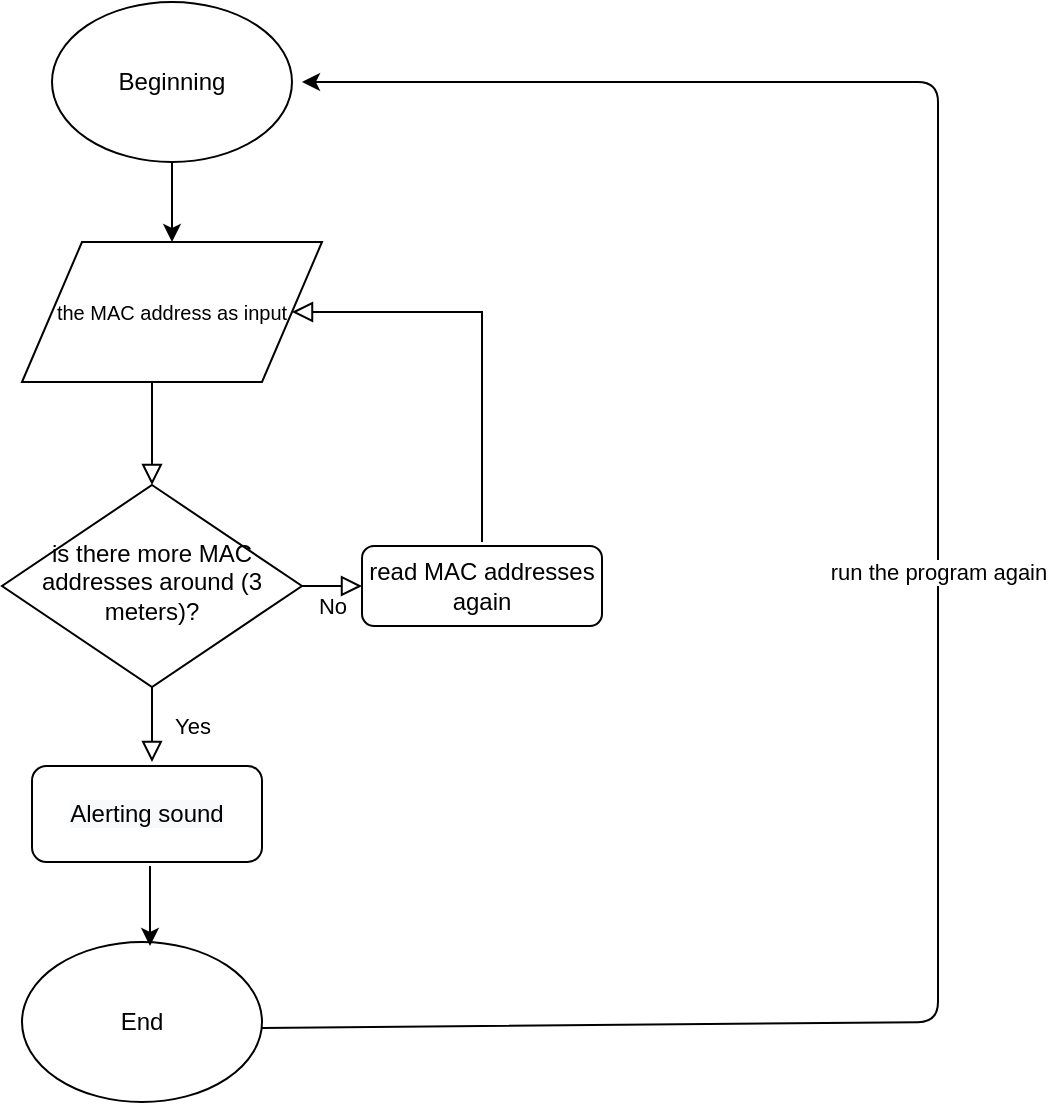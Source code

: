 <mxfile version="13.3.2" type="github"><diagram id="C5RBs43oDa-KdzZeNtuy" name="Page-1"><mxGraphModel dx="1038" dy="579" grid="1" gridSize="10" guides="1" tooltips="1" connect="1" arrows="1" fold="1" page="1" pageScale="1" pageWidth="827" pageHeight="1169" math="0" shadow="0"><root><mxCell id="WIyWlLk6GJQsqaUBKTNV-0"/><mxCell id="WIyWlLk6GJQsqaUBKTNV-1" parent="WIyWlLk6GJQsqaUBKTNV-0"/><mxCell id="WIyWlLk6GJQsqaUBKTNV-2" value="" style="rounded=0;html=1;jettySize=auto;orthogonalLoop=1;fontSize=11;endArrow=block;endFill=0;endSize=8;strokeWidth=1;shadow=0;labelBackgroundColor=none;edgeStyle=orthogonalEdgeStyle;exitX=0.5;exitY=1;exitDx=0;exitDy=0;" parent="WIyWlLk6GJQsqaUBKTNV-1" source="MCenMqHPDSksZ-a6XeZa-0" target="WIyWlLk6GJQsqaUBKTNV-6" edge="1"><mxGeometry relative="1" as="geometry"><mxPoint x="215" y="210" as="sourcePoint"/><Array as="points"><mxPoint x="215" y="190"/></Array></mxGeometry></mxCell><mxCell id="WIyWlLk6GJQsqaUBKTNV-4" value="Yes" style="rounded=0;html=1;jettySize=auto;orthogonalLoop=1;fontSize=11;endArrow=block;endFill=0;endSize=8;strokeWidth=1;shadow=0;labelBackgroundColor=none;edgeStyle=orthogonalEdgeStyle;" parent="WIyWlLk6GJQsqaUBKTNV-1" source="WIyWlLk6GJQsqaUBKTNV-6" edge="1"><mxGeometry y="20" relative="1" as="geometry"><mxPoint as="offset"/><mxPoint x="215" y="380" as="targetPoint"/></mxGeometry></mxCell><mxCell id="WIyWlLk6GJQsqaUBKTNV-5" value="No" style="edgeStyle=orthogonalEdgeStyle;rounded=0;html=1;jettySize=auto;orthogonalLoop=1;fontSize=11;endArrow=block;endFill=0;endSize=8;strokeWidth=1;shadow=0;labelBackgroundColor=none;" parent="WIyWlLk6GJQsqaUBKTNV-1" source="WIyWlLk6GJQsqaUBKTNV-6" target="WIyWlLk6GJQsqaUBKTNV-7" edge="1"><mxGeometry y="10" relative="1" as="geometry"><mxPoint as="offset"/></mxGeometry></mxCell><mxCell id="WIyWlLk6GJQsqaUBKTNV-6" value="is there more MAC addresses around (3 meters)?" style="rhombus;whiteSpace=wrap;html=1;shadow=0;fontFamily=Helvetica;fontSize=12;align=center;strokeWidth=1;spacing=6;spacingTop=-4;" parent="WIyWlLk6GJQsqaUBKTNV-1" vertex="1"><mxGeometry x="140" y="241.5" width="150" height="101" as="geometry"/></mxCell><mxCell id="WIyWlLk6GJQsqaUBKTNV-7" value="read MAC addresses again" style="rounded=1;whiteSpace=wrap;html=1;fontSize=12;glass=0;strokeWidth=1;shadow=0;" parent="WIyWlLk6GJQsqaUBKTNV-1" vertex="1"><mxGeometry x="320" y="272" width="120" height="40" as="geometry"/></mxCell><mxCell id="MCenMqHPDSksZ-a6XeZa-0" value="&lt;font style=&quot;font-size: 10px&quot;&gt;the MAC address as input&lt;/font&gt;" style="shape=parallelogram;perimeter=parallelogramPerimeter;whiteSpace=wrap;html=1;" vertex="1" parent="WIyWlLk6GJQsqaUBKTNV-1"><mxGeometry x="150" y="120" width="150" height="70" as="geometry"/></mxCell><mxCell id="MCenMqHPDSksZ-a6XeZa-9" value="" style="edgeStyle=orthogonalEdgeStyle;rounded=0;orthogonalLoop=1;jettySize=auto;html=1;" edge="1" parent="WIyWlLk6GJQsqaUBKTNV-1" source="MCenMqHPDSksZ-a6XeZa-1" target="MCenMqHPDSksZ-a6XeZa-0"><mxGeometry relative="1" as="geometry"><Array as="points"><mxPoint x="225" y="90"/><mxPoint x="225" y="90"/></Array></mxGeometry></mxCell><mxCell id="MCenMqHPDSksZ-a6XeZa-1" value="Beginning" style="ellipse;whiteSpace=wrap;html=1;" vertex="1" parent="WIyWlLk6GJQsqaUBKTNV-1"><mxGeometry x="165" width="120" height="80" as="geometry"/></mxCell><mxCell id="MCenMqHPDSksZ-a6XeZa-3" value="" style="rounded=0;html=1;jettySize=auto;orthogonalLoop=1;fontSize=11;endArrow=block;endFill=0;endSize=8;strokeWidth=1;shadow=0;labelBackgroundColor=none;edgeStyle=orthogonalEdgeStyle;entryX=1;entryY=0.5;entryDx=0;entryDy=0;" edge="1" parent="WIyWlLk6GJQsqaUBKTNV-1" target="MCenMqHPDSksZ-a6XeZa-0"><mxGeometry relative="1" as="geometry"><mxPoint x="380" y="270" as="sourcePoint"/><mxPoint x="370" y="150" as="targetPoint"/><Array as="points"><mxPoint x="380" y="155"/></Array></mxGeometry></mxCell><mxCell id="MCenMqHPDSksZ-a6XeZa-4" value="&#10;&#10;&lt;span style=&quot;color: rgb(0, 0, 0); font-family: helvetica; font-size: 12px; font-style: normal; font-weight: 400; letter-spacing: normal; text-align: center; text-indent: 0px; text-transform: none; word-spacing: 0px; background-color: rgb(248, 249, 250); display: inline; float: none;&quot;&gt;Alerting sound&lt;/span&gt;&#10;&#10;" style="rounded=1;whiteSpace=wrap;html=1;" vertex="1" parent="WIyWlLk6GJQsqaUBKTNV-1"><mxGeometry x="155" y="382" width="115" height="48" as="geometry"/></mxCell><mxCell id="MCenMqHPDSksZ-a6XeZa-6" value="End" style="ellipse;whiteSpace=wrap;html=1;" vertex="1" parent="WIyWlLk6GJQsqaUBKTNV-1"><mxGeometry x="150" y="470" width="120" height="80" as="geometry"/></mxCell><mxCell id="MCenMqHPDSksZ-a6XeZa-8" value="" style="endArrow=classic;html=1;exitX=0.687;exitY=1.088;exitDx=0;exitDy=0;exitPerimeter=0;" edge="1" parent="WIyWlLk6GJQsqaUBKTNV-1"><mxGeometry width="50" height="50" relative="1" as="geometry"><mxPoint x="214.005" y="432.004" as="sourcePoint"/><mxPoint x="214" y="472" as="targetPoint"/><Array as="points"><mxPoint x="214" y="452"/></Array></mxGeometry></mxCell><mxCell id="MCenMqHPDSksZ-a6XeZa-10" value="run the program again&lt;br&gt;" style="endArrow=classic;html=1;exitX=0.687;exitY=1.088;exitDx=0;exitDy=0;exitPerimeter=0;" edge="1" parent="WIyWlLk6GJQsqaUBKTNV-1"><mxGeometry width="50" height="50" relative="1" as="geometry"><mxPoint x="269.995" y="513.004" as="sourcePoint"/><mxPoint x="290" y="40" as="targetPoint"/><Array as="points"><mxPoint x="608" y="510"/><mxPoint x="608" y="40"/></Array></mxGeometry></mxCell></root></mxGraphModel></diagram></mxfile>